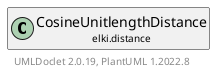 @startuml
    remove .*\.(Instance|Par|Parameterizer|Factory)$
    set namespaceSeparator none
    hide empty fields
    hide empty methods

    class "<size:14>CosineUnitlengthDistance.Par\n<size:10>elki.distance" as elki.distance.CosineUnitlengthDistance.Par [[CosineUnitlengthDistance.Par.html]] {
        +make(): CosineUnitlengthDistance
    }

    interface "<size:14>Parameterizer\n<size:10>elki.utilities.optionhandling" as elki.utilities.optionhandling.Parameterizer [[../utilities/optionhandling/Parameterizer.html]] {
        {abstract} +make(): Object
    }
    class "<size:14>CosineUnitlengthDistance\n<size:10>elki.distance" as elki.distance.CosineUnitlengthDistance [[CosineUnitlengthDistance.html]]

    elki.utilities.optionhandling.Parameterizer <|.. elki.distance.CosineUnitlengthDistance.Par
    elki.distance.CosineUnitlengthDistance +-- elki.distance.CosineUnitlengthDistance.Par

    center footer UMLDoclet 2.0.19, PlantUML 1.2022.8
@enduml
